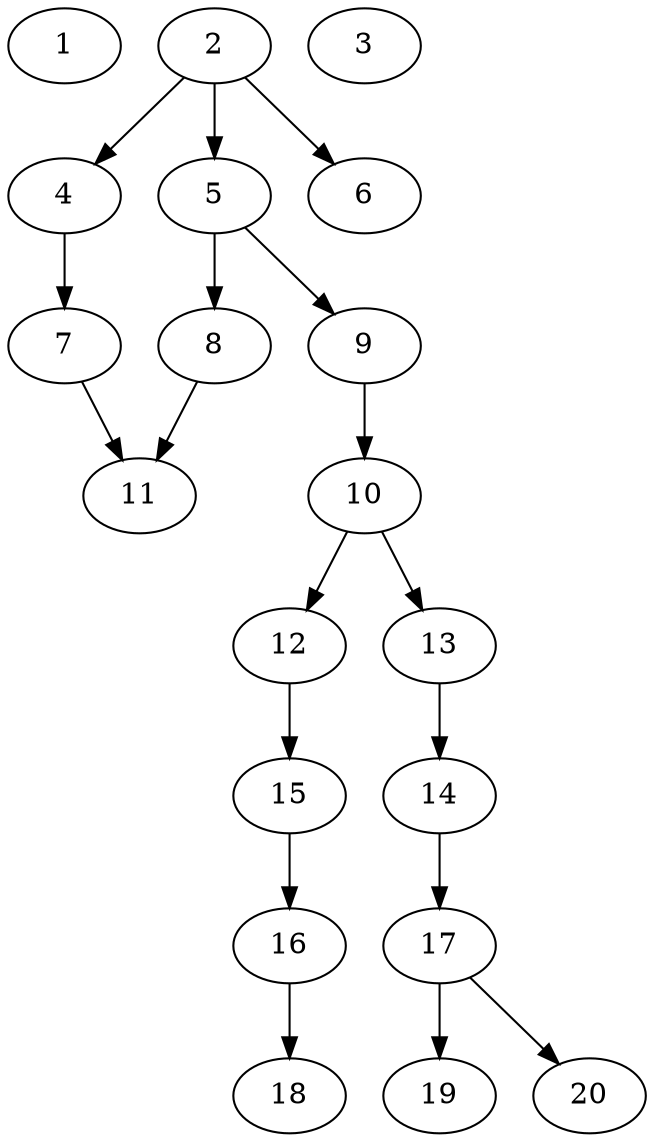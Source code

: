 // DAG automatically generated by daggen at Sat Jul 27 15:37:47 2019
// ./daggen --dot -n 20 --ccr 0.5 --fat 0.5 --regular 0.5 --density 0.4 --mindata 5242880 --maxdata 52428800 
digraph G {
  1 [size="16556032", alpha="0.09", expect_size="8278016"] 
  2 [size="23609344", alpha="0.11", expect_size="11804672"] 
  2 -> 4 [size ="11804672"]
  2 -> 5 [size ="11804672"]
  2 -> 6 [size ="11804672"]
  3 [size="40982528", alpha="0.10", expect_size="20491264"] 
  4 [size="54708224", alpha="0.01", expect_size="27354112"] 
  4 -> 7 [size ="27354112"]
  5 [size="81471488", alpha="0.05", expect_size="40735744"] 
  5 -> 8 [size ="40735744"]
  5 -> 9 [size ="40735744"]
  6 [size="60479488", alpha="0.02", expect_size="30239744"] 
  7 [size="91973632", alpha="0.09", expect_size="45986816"] 
  7 -> 11 [size ="45986816"]
  8 [size="65781760", alpha="0.18", expect_size="32890880"] 
  8 -> 11 [size ="32890880"]
  9 [size="101361664", alpha="0.02", expect_size="50680832"] 
  9 -> 10 [size ="50680832"]
  10 [size="12601344", alpha="0.06", expect_size="6300672"] 
  10 -> 12 [size ="6300672"]
  10 -> 13 [size ="6300672"]
  11 [size="63514624", alpha="0.08", expect_size="31757312"] 
  12 [size="11925504", alpha="0.13", expect_size="5962752"] 
  12 -> 15 [size ="5962752"]
  13 [size="65005568", alpha="0.17", expect_size="32502784"] 
  13 -> 14 [size ="32502784"]
  14 [size="16187392", alpha="0.18", expect_size="8093696"] 
  14 -> 17 [size ="8093696"]
  15 [size="19163136", alpha="0.05", expect_size="9581568"] 
  15 -> 16 [size ="9581568"]
  16 [size="44763136", alpha="0.05", expect_size="22381568"] 
  16 -> 18 [size ="22381568"]
  17 [size="56477696", alpha="0.04", expect_size="28238848"] 
  17 -> 19 [size ="28238848"]
  17 -> 20 [size ="28238848"]
  18 [size="101226496", alpha="0.07", expect_size="50613248"] 
  19 [size="91680768", alpha="0.16", expect_size="45840384"] 
  20 [size="101216256", alpha="0.07", expect_size="50608128"] 
}
